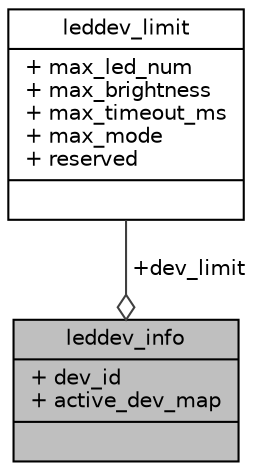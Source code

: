 digraph "leddev_info"
{
 // INTERACTIVE_SVG=YES
 // LATEX_PDF_SIZE
  bgcolor="transparent";
  edge [fontname="Helvetica",fontsize="10",labelfontname="Helvetica",labelfontsize="10"];
  node [fontname="Helvetica",fontsize="10",shape=record];
  Node1 [label="{leddev_info\n|+ dev_id\l+ active_dev_map\l|}",height=0.2,width=0.4,color="black", fillcolor="grey75", style="filled", fontcolor="black",tooltip=" "];
  Node2 -> Node1 [color="grey25",fontsize="10",style="solid",label=" +dev_limit" ,arrowhead="odiamond",fontname="Helvetica"];
  Node2 [label="{leddev_limit\n|+ max_led_num\l+ max_brightness\l+ max_timeout_ms\l+ max_mode\l+ reserved\l|}",height=0.2,width=0.4,color="black",URL="$d5/da7/structleddev__limit.html",tooltip=" "];
}
